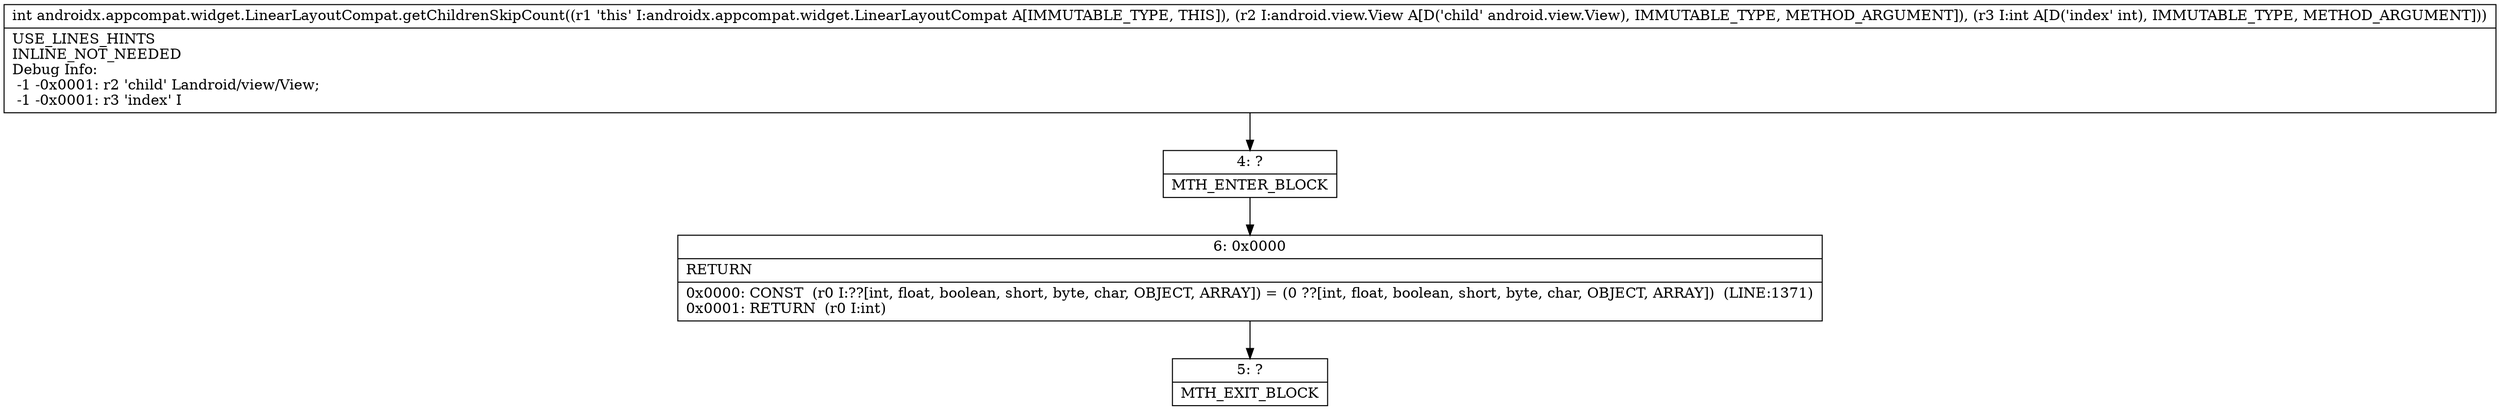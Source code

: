 digraph "CFG forandroidx.appcompat.widget.LinearLayoutCompat.getChildrenSkipCount(Landroid\/view\/View;I)I" {
Node_4 [shape=record,label="{4\:\ ?|MTH_ENTER_BLOCK\l}"];
Node_6 [shape=record,label="{6\:\ 0x0000|RETURN\l|0x0000: CONST  (r0 I:??[int, float, boolean, short, byte, char, OBJECT, ARRAY]) = (0 ??[int, float, boolean, short, byte, char, OBJECT, ARRAY])  (LINE:1371)\l0x0001: RETURN  (r0 I:int) \l}"];
Node_5 [shape=record,label="{5\:\ ?|MTH_EXIT_BLOCK\l}"];
MethodNode[shape=record,label="{int androidx.appcompat.widget.LinearLayoutCompat.getChildrenSkipCount((r1 'this' I:androidx.appcompat.widget.LinearLayoutCompat A[IMMUTABLE_TYPE, THIS]), (r2 I:android.view.View A[D('child' android.view.View), IMMUTABLE_TYPE, METHOD_ARGUMENT]), (r3 I:int A[D('index' int), IMMUTABLE_TYPE, METHOD_ARGUMENT]))  | USE_LINES_HINTS\lINLINE_NOT_NEEDED\lDebug Info:\l  \-1 \-0x0001: r2 'child' Landroid\/view\/View;\l  \-1 \-0x0001: r3 'index' I\l}"];
MethodNode -> Node_4;Node_4 -> Node_6;
Node_6 -> Node_5;
}

